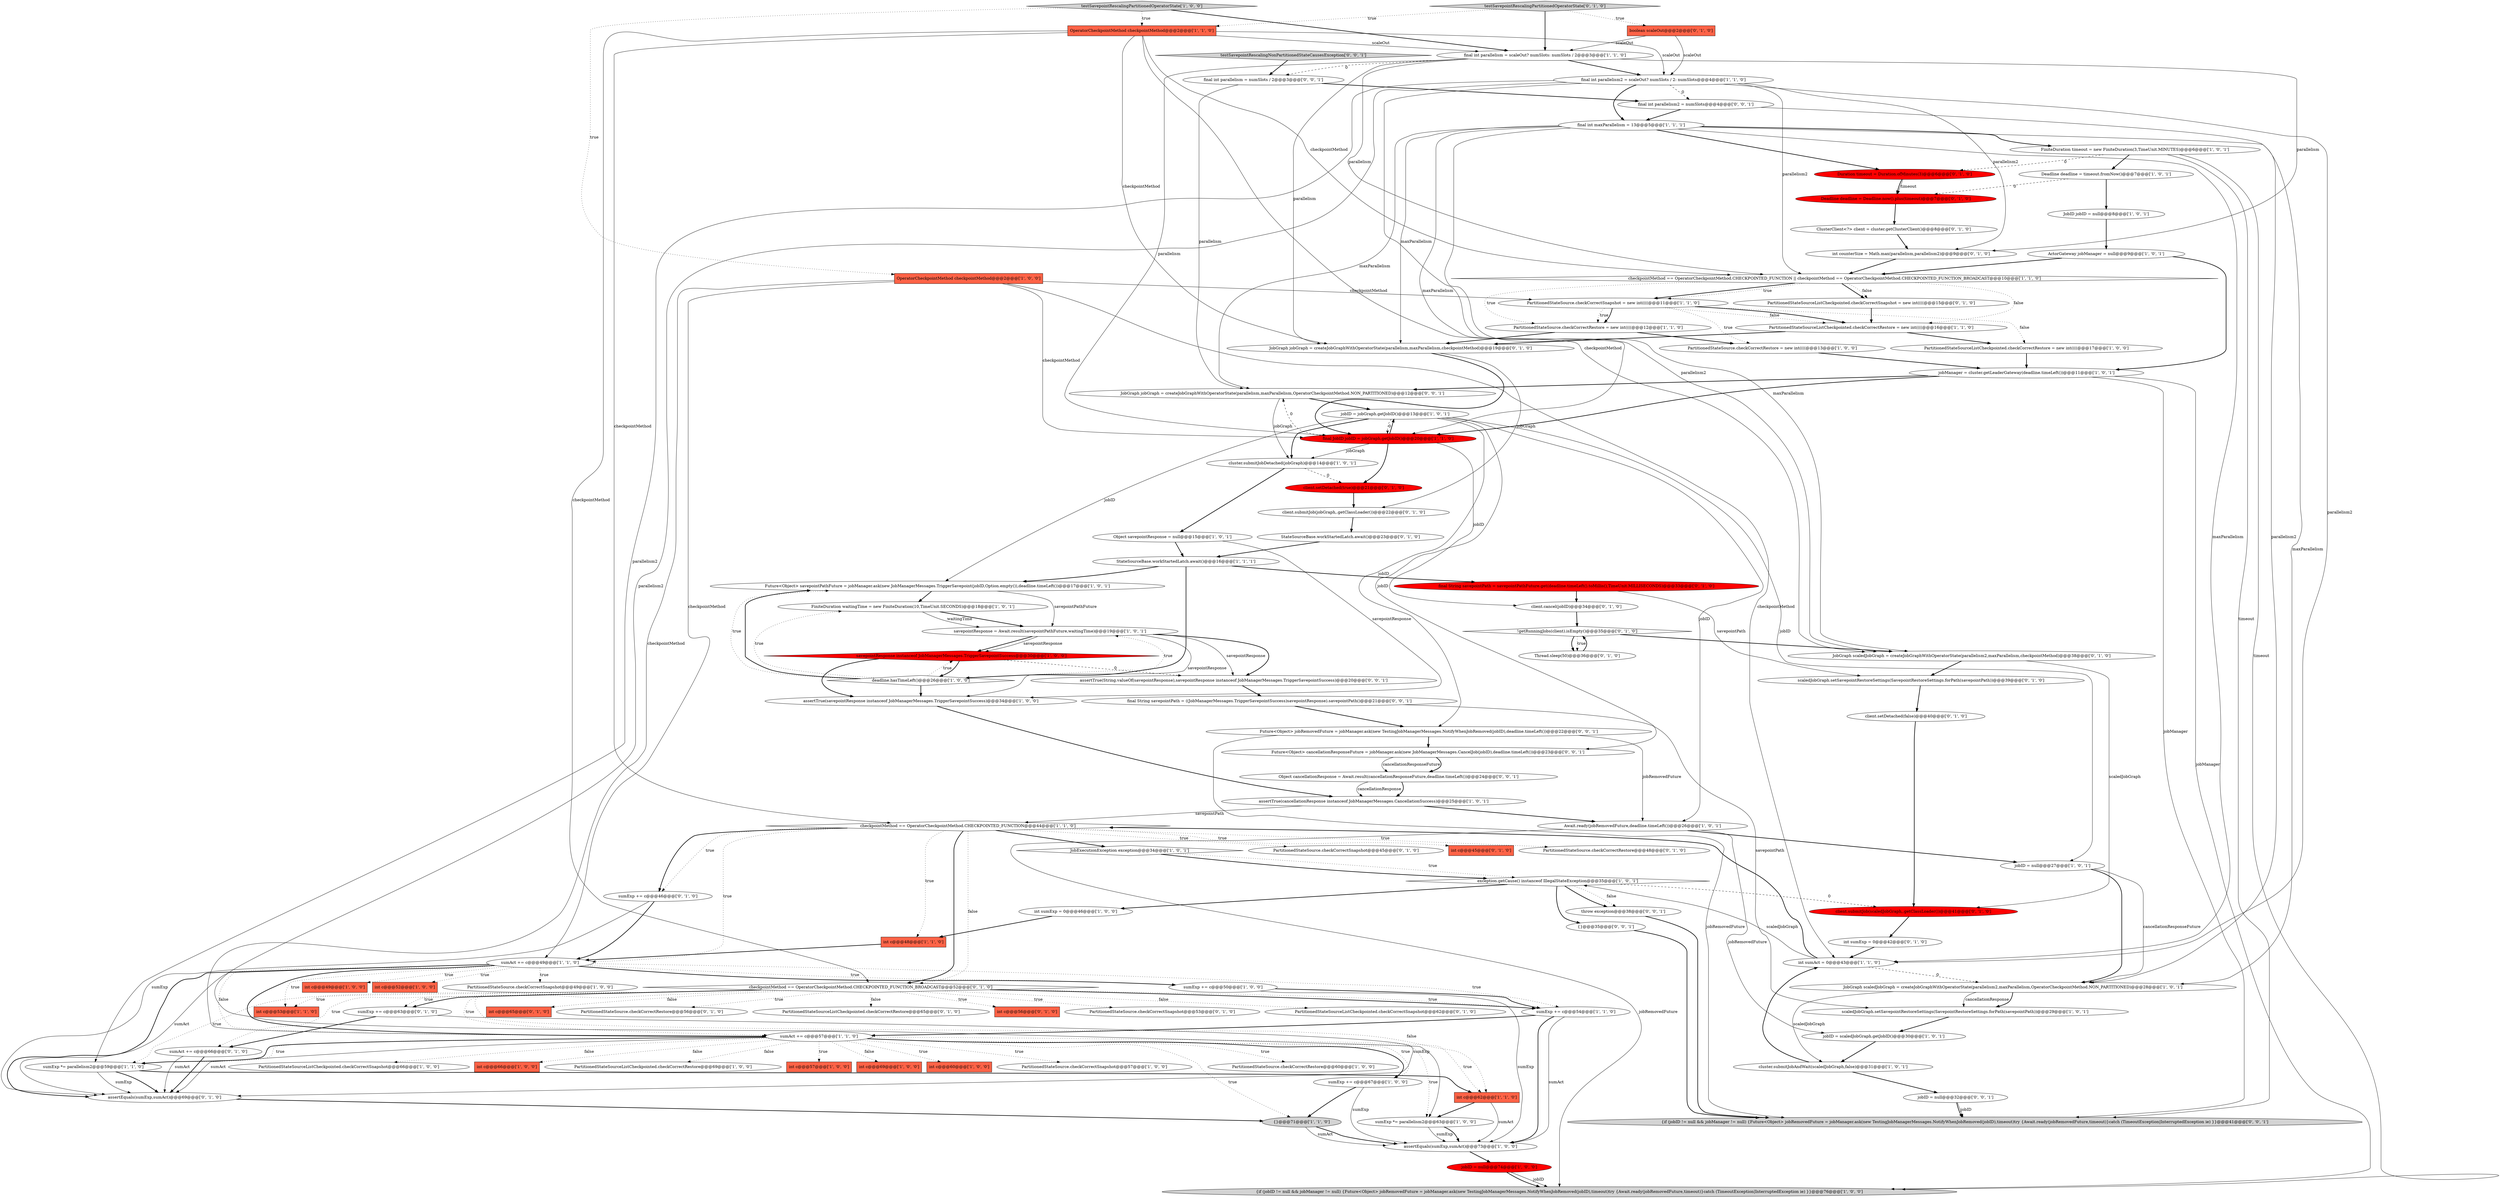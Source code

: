digraph {
4 [style = filled, label = "FiniteDuration timeout = new FiniteDuration(3,TimeUnit.MINUTES)@@@6@@@['1', '0', '1']", fillcolor = white, shape = ellipse image = "AAA0AAABBB1BBB"];
23 [style = filled, label = "Future<Object> savepointPathFuture = jobManager.ask(new JobManagerMessages.TriggerSavepoint(jobID,Option.empty()),deadline.timeLeft())@@@17@@@['1', '0', '1']", fillcolor = white, shape = ellipse image = "AAA0AAABBB1BBB"];
54 [style = filled, label = "PartitionedStateSourceListCheckpointed.checkCorrectRestore = new int((((@@@16@@@['1', '1', '0']", fillcolor = white, shape = ellipse image = "AAA0AAABBB1BBB"];
95 [style = filled, label = "final String savepointPath = savepointPathFuture.get(deadline.timeLeft().toMillis(),TimeUnit.MILLISECONDS)@@@33@@@['0', '1', '0']", fillcolor = red, shape = ellipse image = "AAA1AAABBB2BBB"];
35 [style = filled, label = "{}@@@71@@@['1', '1', '0']", fillcolor = lightgray, shape = ellipse image = "AAA0AAABBB1BBB"];
48 [style = filled, label = "Object savepointResponse = null@@@15@@@['1', '0', '1']", fillcolor = white, shape = ellipse image = "AAA0AAABBB1BBB"];
108 [style = filled, label = "Object cancellationResponse = Await.result(cancellationResponseFuture,deadline.timeLeft())@@@24@@@['0', '0', '1']", fillcolor = white, shape = ellipse image = "AAA0AAABBB3BBB"];
3 [style = filled, label = "PartitionedStateSource.checkCorrectSnapshot@@@57@@@['1', '0', '0']", fillcolor = white, shape = ellipse image = "AAA0AAABBB1BBB"];
22 [style = filled, label = "sumExp += c@@@67@@@['1', '0', '0']", fillcolor = white, shape = ellipse image = "AAA0AAABBB1BBB"];
75 [style = filled, label = "int sumExp = 0@@@42@@@['0', '1', '0']", fillcolor = white, shape = ellipse image = "AAA0AAABBB2BBB"];
44 [style = filled, label = "PartitionedStateSource.checkCorrectRestore@@@60@@@['1', '0', '0']", fillcolor = white, shape = ellipse image = "AAA0AAABBB1BBB"];
53 [style = filled, label = "PartitionedStateSource.checkCorrectSnapshot@@@49@@@['1', '0', '0']", fillcolor = white, shape = ellipse image = "AAA0AAABBB1BBB"];
89 [style = filled, label = "PartitionedStateSource.checkCorrectSnapshot@@@45@@@['0', '1', '0']", fillcolor = white, shape = ellipse image = "AAA0AAABBB2BBB"];
61 [style = filled, label = "final int parallelism2 = scaleOut? numSlots / 2: numSlots@@@4@@@['1', '1', '0']", fillcolor = white, shape = ellipse image = "AAA0AAABBB1BBB"];
63 [style = filled, label = "jobID = null@@@27@@@['1', '0', '1']", fillcolor = white, shape = ellipse image = "AAA0AAABBB1BBB"];
59 [style = filled, label = "PartitionedStateSourceListCheckpointed.checkCorrectSnapshot@@@66@@@['1', '0', '0']", fillcolor = white, shape = ellipse image = "AAA0AAABBB1BBB"];
91 [style = filled, label = "sumAct += c@@@66@@@['0', '1', '0']", fillcolor = white, shape = ellipse image = "AAA0AAABBB2BBB"];
6 [style = filled, label = "sumAct += c@@@49@@@['1', '1', '0']", fillcolor = white, shape = ellipse image = "AAA0AAABBB1BBB"];
45 [style = filled, label = "PartitionedStateSource.checkCorrectRestore = new int((((@@@13@@@['1', '0', '0']", fillcolor = white, shape = ellipse image = "AAA0AAABBB1BBB"];
5 [style = filled, label = "FiniteDuration waitingTime = new FiniteDuration(10,TimeUnit.SECONDS)@@@18@@@['1', '0', '1']", fillcolor = white, shape = ellipse image = "AAA0AAABBB1BBB"];
83 [style = filled, label = "scaledJobGraph.setSavepointRestoreSettings(SavepointRestoreSettings.forPath(savepointPath))@@@39@@@['0', '1', '0']", fillcolor = white, shape = ellipse image = "AAA0AAABBB2BBB"];
98 [style = filled, label = "assertEquals(sumExp,sumAct)@@@69@@@['0', '1', '0']", fillcolor = white, shape = ellipse image = "AAA0AAABBB2BBB"];
47 [style = filled, label = "savepointResponse instanceof JobManagerMessages.TriggerSavepointSuccess@@@30@@@['1', '0', '0']", fillcolor = red, shape = diamond image = "AAA1AAABBB1BBB"];
52 [style = filled, label = "assertEquals(sumExp,sumAct)@@@73@@@['1', '0', '0']", fillcolor = white, shape = ellipse image = "AAA0AAABBB1BBB"];
65 [style = filled, label = "int c@@@45@@@['0', '1', '0']", fillcolor = tomato, shape = box image = "AAA0AAABBB2BBB"];
79 [style = filled, label = "PartitionedStateSource.checkCorrectRestore@@@56@@@['0', '1', '0']", fillcolor = white, shape = ellipse image = "AAA0AAABBB2BBB"];
16 [style = filled, label = "int c@@@49@@@['1', '0', '0']", fillcolor = tomato, shape = box image = "AAA0AAABBB1BBB"];
20 [style = filled, label = "deadline.hasTimeLeft()@@@26@@@['1', '0', '0']", fillcolor = white, shape = diamond image = "AAA0AAABBB1BBB"];
11 [style = filled, label = "JobID jobID = null@@@8@@@['1', '0', '1']", fillcolor = white, shape = ellipse image = "AAA0AAABBB1BBB"];
110 [style = filled, label = "testSavepointRescalingNonPartitionedStateCausesException['0', '0', '1']", fillcolor = lightgray, shape = diamond image = "AAA0AAABBB3BBB"];
38 [style = filled, label = "sumExp += c@@@54@@@['1', '1', '0']", fillcolor = white, shape = ellipse image = "AAA0AAABBB1BBB"];
32 [style = filled, label = "int c@@@66@@@['1', '0', '0']", fillcolor = tomato, shape = box image = "AAA0AAABBB1BBB"];
72 [style = filled, label = "sumExp += c@@@46@@@['0', '1', '0']", fillcolor = white, shape = ellipse image = "AAA0AAABBB2BBB"];
39 [style = filled, label = "savepointResponse = Await.result(savepointPathFuture,waitingTime)@@@19@@@['1', '0', '1']", fillcolor = white, shape = ellipse image = "AAA0AAABBB1BBB"];
101 [style = filled, label = "Future<Object> cancellationResponseFuture = jobManager.ask(new JobManagerMessages.CancelJob(jobID),deadline.timeLeft())@@@23@@@['0', '0', '1']", fillcolor = white, shape = ellipse image = "AAA0AAABBB3BBB"];
10 [style = filled, label = "final int parallelism = scaleOut? numSlots: numSlots / 2@@@3@@@['1', '1', '0']", fillcolor = white, shape = ellipse image = "AAA0AAABBB1BBB"];
46 [style = filled, label = "PartitionedStateSourceListCheckpointed.checkCorrectRestore = new int((((@@@17@@@['1', '0', '0']", fillcolor = white, shape = ellipse image = "AAA0AAABBB1BBB"];
30 [style = filled, label = "PartitionedStateSourceListCheckpointed.checkCorrectRestore@@@69@@@['1', '0', '0']", fillcolor = white, shape = ellipse image = "AAA0AAABBB1BBB"];
42 [style = filled, label = "exception.getCause() instanceof IllegalStateException@@@35@@@['1', '0', '1']", fillcolor = white, shape = diamond image = "AAA0AAABBB1BBB"];
19 [style = filled, label = "Deadline deadline = timeout.fromNow()@@@7@@@['1', '0', '1']", fillcolor = white, shape = ellipse image = "AAA0AAABBB1BBB"];
68 [style = filled, label = "int counterSize = Math.max(parallelism,parallelism2)@@@9@@@['0', '1', '0']", fillcolor = white, shape = ellipse image = "AAA0AAABBB2BBB"];
80 [style = filled, label = "PartitionedStateSourceListCheckpointed.checkCorrectRestore@@@65@@@['0', '1', '0']", fillcolor = white, shape = ellipse image = "AAA0AAABBB2BBB"];
111 [style = filled, label = "assertTrue(String.valueOf(savepointResponse),savepointResponse instanceof JobManagerMessages.TriggerSavepointSuccess)@@@20@@@['0', '0', '1']", fillcolor = white, shape = ellipse image = "AAA0AAABBB3BBB"];
77 [style = filled, label = "JobGraph jobGraph = createJobGraphWithOperatorState(parallelism,maxParallelism,checkpointMethod)@@@19@@@['0', '1', '0']", fillcolor = white, shape = ellipse image = "AAA0AAABBB2BBB"];
49 [style = filled, label = "checkpointMethod == OperatorCheckpointMethod.CHECKPOINTED_FUNCTION || checkpointMethod == OperatorCheckpointMethod.CHECKPOINTED_FUNCTION_BROADCAST@@@10@@@['1', '1', '0']", fillcolor = white, shape = diamond image = "AAA0AAABBB1BBB"];
85 [style = filled, label = "boolean scaleOut@@@2@@@['0', '1', '0']", fillcolor = tomato, shape = box image = "AAA0AAABBB2BBB"];
28 [style = filled, label = "sumExp += c@@@50@@@['1', '0', '0']", fillcolor = white, shape = ellipse image = "AAA0AAABBB1BBB"];
12 [style = filled, label = "final int maxParallelism = 13@@@5@@@['1', '1', '1']", fillcolor = white, shape = ellipse image = "AAA0AAABBB1BBB"];
62 [style = filled, label = "int sumExp = 0@@@46@@@['1', '0', '0']", fillcolor = white, shape = ellipse image = "AAA0AAABBB1BBB"];
87 [style = filled, label = "int c@@@56@@@['0', '1', '0']", fillcolor = tomato, shape = box image = "AAA0AAABBB2BBB"];
21 [style = filled, label = "int c@@@62@@@['1', '1', '0']", fillcolor = tomato, shape = box image = "AAA0AAABBB1BBB"];
27 [style = filled, label = "int c@@@57@@@['1', '0', '0']", fillcolor = tomato, shape = box image = "AAA0AAABBB1BBB"];
74 [style = filled, label = "PartitionedStateSource.checkCorrectSnapshot@@@53@@@['0', '1', '0']", fillcolor = white, shape = ellipse image = "AAA0AAABBB2BBB"];
24 [style = filled, label = "int c@@@69@@@['1', '0', '0']", fillcolor = tomato, shape = box image = "AAA0AAABBB1BBB"];
90 [style = filled, label = "client.setDetached(true)@@@21@@@['0', '1', '0']", fillcolor = red, shape = ellipse image = "AAA1AAABBB2BBB"];
9 [style = filled, label = "checkpointMethod == OperatorCheckpointMethod.CHECKPOINTED_FUNCTION@@@44@@@['1', '1', '0']", fillcolor = white, shape = diamond image = "AAA0AAABBB1BBB"];
97 [style = filled, label = "Deadline deadline = Deadline.now().plus(timeout)@@@7@@@['0', '1', '0']", fillcolor = red, shape = ellipse image = "AAA1AAABBB2BBB"];
96 [style = filled, label = "Thread.sleep(50)@@@36@@@['0', '1', '0']", fillcolor = white, shape = ellipse image = "AAA0AAABBB2BBB"];
2 [style = filled, label = "cluster.submitJobDetached(jobGraph)@@@14@@@['1', '0', '1']", fillcolor = white, shape = ellipse image = "AAA0AAABBB1BBB"];
51 [style = filled, label = "sumExp *= parallelism2@@@59@@@['1', '1', '0']", fillcolor = white, shape = ellipse image = "AAA0AAABBB1BBB"];
26 [style = filled, label = "JobExecutionException exception@@@34@@@['1', '0', '1']", fillcolor = white, shape = diamond image = "AAA0AAABBB1BBB"];
60 [style = filled, label = "jobManager = cluster.getLeaderGateway(deadline.timeLeft())@@@11@@@['1', '0', '1']", fillcolor = white, shape = ellipse image = "AAA0AAABBB1BBB"];
7 [style = filled, label = "Await.ready(jobRemovedFuture,deadline.timeLeft())@@@26@@@['1', '0', '1']", fillcolor = white, shape = ellipse image = "AAA0AAABBB1BBB"];
29 [style = filled, label = "assertTrue(savepointResponse instanceof JobManagerMessages.TriggerSavepointSuccess)@@@34@@@['1', '0', '0']", fillcolor = white, shape = ellipse image = "AAA0AAABBB1BBB"];
64 [style = filled, label = "scaledJobGraph.setSavepointRestoreSettings(SavepointRestoreSettings.forPath(savepointPath))@@@29@@@['1', '0', '1']", fillcolor = white, shape = ellipse image = "AAA0AAABBB1BBB"];
94 [style = filled, label = "Duration timeout = Duration.ofMinutes(3)@@@6@@@['0', '1', '0']", fillcolor = red, shape = ellipse image = "AAA1AAABBB2BBB"];
109 [style = filled, label = "{if (jobID != null && jobManager != null) {Future<Object> jobRemovedFuture = jobManager.ask(new TestingJobManagerMessages.NotifyWhenJobRemoved(jobID),timeout)try {Await.ready(jobRemovedFuture,timeout)}catch (TimeoutException|InterruptedException ie) }}@@@41@@@['0', '0', '1']", fillcolor = lightgray, shape = ellipse image = "AAA0AAABBB3BBB"];
0 [style = filled, label = "PartitionedStateSource.checkCorrectRestore = new int((((@@@12@@@['1', '1', '0']", fillcolor = white, shape = ellipse image = "AAA0AAABBB1BBB"];
88 [style = filled, label = "PartitionedStateSourceListCheckpointed.checkCorrectSnapshot@@@62@@@['0', '1', '0']", fillcolor = white, shape = ellipse image = "AAA0AAABBB2BBB"];
104 [style = filled, label = "JobGraph jobGraph = createJobGraphWithOperatorState(parallelism,maxParallelism,OperatorCheckpointMethod.NON_PARTITIONED)@@@12@@@['0', '0', '1']", fillcolor = white, shape = ellipse image = "AAA0AAABBB3BBB"];
78 [style = filled, label = "PartitionedStateSource.checkCorrectRestore@@@48@@@['0', '1', '0']", fillcolor = white, shape = ellipse image = "AAA0AAABBB2BBB"];
86 [style = filled, label = "client.setDetached(false)@@@40@@@['0', '1', '0']", fillcolor = white, shape = ellipse image = "AAA0AAABBB2BBB"];
66 [style = filled, label = "testSavepointRescalingPartitionedOperatorState['0', '1', '0']", fillcolor = lightgray, shape = diamond image = "AAA0AAABBB2BBB"];
92 [style = filled, label = "JobGraph scaledJobGraph = createJobGraphWithOperatorState(parallelism2,maxParallelism,checkpointMethod)@@@38@@@['0', '1', '0']", fillcolor = white, shape = ellipse image = "AAA0AAABBB2BBB"];
69 [style = filled, label = "!getRunningJobs(client).isEmpty()@@@35@@@['0', '1', '0']", fillcolor = white, shape = diamond image = "AAA0AAABBB2BBB"];
93 [style = filled, label = "client.cancel(jobID)@@@34@@@['0', '1', '0']", fillcolor = white, shape = ellipse image = "AAA0AAABBB2BBB"];
40 [style = filled, label = "JobGraph scaledJobGraph = createJobGraphWithOperatorState(parallelism2,maxParallelism,OperatorCheckpointMethod.NON_PARTITIONED)@@@28@@@['1', '0', '1']", fillcolor = white, shape = ellipse image = "AAA0AAABBB1BBB"];
103 [style = filled, label = "jobID = null@@@32@@@['0', '0', '1']", fillcolor = white, shape = ellipse image = "AAA0AAABBB3BBB"];
43 [style = filled, label = "jobID = scaledJobGraph.getJobID()@@@30@@@['1', '0', '1']", fillcolor = white, shape = ellipse image = "AAA0AAABBB1BBB"];
15 [style = filled, label = "final JobID jobID = jobGraph.getJobID()@@@20@@@['1', '1', '0']", fillcolor = red, shape = ellipse image = "AAA1AAABBB1BBB"];
99 [style = filled, label = "{}@@@35@@@['0', '0', '1']", fillcolor = white, shape = ellipse image = "AAA0AAABBB3BBB"];
71 [style = filled, label = "client.submitJob(scaledJobGraph,.getClassLoader())@@@41@@@['0', '1', '0']", fillcolor = red, shape = ellipse image = "AAA1AAABBB2BBB"];
57 [style = filled, label = "testSavepointRescalingPartitionedOperatorState['1', '0', '0']", fillcolor = lightgray, shape = diamond image = "AAA0AAABBB1BBB"];
100 [style = filled, label = "throw exception@@@38@@@['0', '0', '1']", fillcolor = white, shape = ellipse image = "AAA0AAABBB3BBB"];
1 [style = filled, label = "PartitionedStateSource.checkCorrectSnapshot = new int((((@@@11@@@['1', '1', '0']", fillcolor = white, shape = ellipse image = "AAA0AAABBB1BBB"];
37 [style = filled, label = "int c@@@53@@@['1', '1', '0']", fillcolor = tomato, shape = box image = "AAA0AAABBB1BBB"];
8 [style = filled, label = "cluster.submitJobAndWait(scaledJobGraph,false)@@@31@@@['1', '0', '1']", fillcolor = white, shape = ellipse image = "AAA0AAABBB1BBB"];
70 [style = filled, label = "checkpointMethod == OperatorCheckpointMethod.CHECKPOINTED_FUNCTION_BROADCAST@@@52@@@['0', '1', '0']", fillcolor = white, shape = diamond image = "AAA0AAABBB2BBB"];
102 [style = filled, label = "final int parallelism2 = numSlots@@@4@@@['0', '0', '1']", fillcolor = white, shape = ellipse image = "AAA0AAABBB3BBB"];
82 [style = filled, label = "client.submitJob(jobGraph,.getClassLoader())@@@22@@@['0', '1', '0']", fillcolor = white, shape = ellipse image = "AAA0AAABBB2BBB"];
18 [style = filled, label = "jobID = jobGraph.getJobID()@@@13@@@['1', '0', '1']", fillcolor = white, shape = ellipse image = "AAA0AAABBB1BBB"];
73 [style = filled, label = "int c@@@65@@@['0', '1', '0']", fillcolor = tomato, shape = box image = "AAA0AAABBB2BBB"];
25 [style = filled, label = "int sumAct = 0@@@43@@@['1', '1', '0']", fillcolor = white, shape = ellipse image = "AAA0AAABBB1BBB"];
76 [style = filled, label = "sumExp += c@@@63@@@['0', '1', '0']", fillcolor = white, shape = ellipse image = "AAA0AAABBB2BBB"];
14 [style = filled, label = "sumExp *= parallelism2@@@63@@@['1', '0', '0']", fillcolor = white, shape = ellipse image = "AAA0AAABBB1BBB"];
56 [style = filled, label = "int c@@@48@@@['1', '1', '0']", fillcolor = tomato, shape = box image = "AAA0AAABBB1BBB"];
50 [style = filled, label = "{if (jobID != null && jobManager != null) {Future<Object> jobRemovedFuture = jobManager.ask(new TestingJobManagerMessages.NotifyWhenJobRemoved(jobID),timeout)try {Await.ready(jobRemovedFuture,timeout)}catch (TimeoutException|InterruptedException ie) }}@@@76@@@['1', '0', '0']", fillcolor = lightgray, shape = ellipse image = "AAA0AAABBB1BBB"];
106 [style = filled, label = "final String savepointPath = ((JobManagerMessages.TriggerSavepointSuccess)savepointResponse).savepointPath()@@@21@@@['0', '0', '1']", fillcolor = white, shape = ellipse image = "AAA0AAABBB3BBB"];
31 [style = filled, label = "ActorGateway jobManager = null@@@9@@@['1', '0', '1']", fillcolor = white, shape = ellipse image = "AAA0AAABBB1BBB"];
105 [style = filled, label = "final int parallelism = numSlots / 2@@@3@@@['0', '0', '1']", fillcolor = white, shape = ellipse image = "AAA0AAABBB3BBB"];
41 [style = filled, label = "OperatorCheckpointMethod checkpointMethod@@@2@@@['1', '1', '0']", fillcolor = tomato, shape = box image = "AAA0AAABBB1BBB"];
33 [style = filled, label = "OperatorCheckpointMethod checkpointMethod@@@2@@@['1', '0', '0']", fillcolor = tomato, shape = box image = "AAA0AAABBB1BBB"];
84 [style = filled, label = "PartitionedStateSourceListCheckpointed.checkCorrectSnapshot = new int((((@@@15@@@['0', '1', '0']", fillcolor = white, shape = ellipse image = "AAA0AAABBB2BBB"];
34 [style = filled, label = "int c@@@52@@@['1', '0', '0']", fillcolor = tomato, shape = box image = "AAA0AAABBB1BBB"];
36 [style = filled, label = "StateSourceBase.workStartedLatch.await()@@@16@@@['1', '1', '1']", fillcolor = white, shape = ellipse image = "AAA0AAABBB1BBB"];
107 [style = filled, label = "Future<Object> jobRemovedFuture = jobManager.ask(new TestingJobManagerMessages.NotifyWhenJobRemoved(jobID),deadline.timeLeft())@@@22@@@['0', '0', '1']", fillcolor = white, shape = ellipse image = "AAA0AAABBB3BBB"];
58 [style = filled, label = "assertTrue(cancellationResponse instanceof JobManagerMessages.CancellationSuccess)@@@25@@@['1', '0', '1']", fillcolor = white, shape = ellipse image = "AAA0AAABBB1BBB"];
17 [style = filled, label = "jobID = null@@@74@@@['1', '0', '0']", fillcolor = red, shape = ellipse image = "AAA1AAABBB1BBB"];
81 [style = filled, label = "ClusterClient<?> client = cluster.getClusterClient()@@@8@@@['0', '1', '0']", fillcolor = white, shape = ellipse image = "AAA0AAABBB2BBB"];
13 [style = filled, label = "sumAct += c@@@57@@@['1', '1', '0']", fillcolor = white, shape = ellipse image = "AAA0AAABBB1BBB"];
67 [style = filled, label = "StateSourceBase.workStartedLatch.await()@@@23@@@['0', '1', '0']", fillcolor = white, shape = ellipse image = "AAA0AAABBB2BBB"];
55 [style = filled, label = "int c@@@60@@@['1', '0', '0']", fillcolor = tomato, shape = box image = "AAA0AAABBB1BBB"];
12->15 [style = solid, label="maxParallelism"];
6->13 [style = dotted, label="false"];
33->25 [style = solid, label="checkpointMethod"];
10->15 [style = solid, label="parallelism"];
0->77 [style = bold, label=""];
1->46 [style = dotted, label="false"];
108->58 [style = bold, label=""];
107->109 [style = solid, label="jobRemovedFuture"];
13->27 [style = dotted, label="true"];
13->98 [style = solid, label="sumAct"];
38->52 [style = bold, label=""];
105->104 [style = solid, label="parallelism"];
102->40 [style = solid, label="parallelism2"];
13->51 [style = dotted, label="true"];
61->102 [style = dashed, label="0"];
28->38 [style = bold, label=""];
18->63 [style = solid, label="jobID"];
94->97 [style = solid, label="timeout"];
93->69 [style = bold, label=""];
70->38 [style = bold, label=""];
33->15 [style = solid, label="checkpointMethod"];
12->92 [style = solid, label="maxParallelism"];
19->11 [style = bold, label=""];
68->49 [style = bold, label=""];
61->12 [style = bold, label=""];
69->96 [style = bold, label=""];
12->94 [style = bold, label=""];
18->23 [style = solid, label="jobID"];
41->70 [style = solid, label="checkpointMethod"];
10->68 [style = solid, label="parallelism"];
23->39 [style = solid, label="savepointPathFuture"];
36->20 [style = bold, label=""];
48->29 [style = solid, label="savepointResponse"];
77->82 [style = solid, label="jobGraph"];
111->106 [style = bold, label=""];
70->80 [style = dotted, label="false"];
13->35 [style = dotted, label="true"];
22->52 [style = solid, label="sumExp"];
60->109 [style = solid, label="jobManager"];
39->111 [style = solid, label="savepointResponse"];
9->70 [style = bold, label=""];
9->26 [style = bold, label=""];
13->51 [style = bold, label=""];
107->101 [style = bold, label=""];
100->109 [style = bold, label=""];
6->38 [style = dotted, label="true"];
15->90 [style = bold, label=""];
66->85 [style = dotted, label="true"];
82->67 [style = bold, label=""];
4->94 [style = dashed, label="0"];
8->103 [style = bold, label=""];
1->54 [style = dotted, label="false"];
13->21 [style = dotted, label="true"];
49->54 [style = dotted, label="false"];
91->98 [style = bold, label=""];
102->12 [style = bold, label=""];
14->52 [style = solid, label="sumExp"];
7->43 [style = solid, label="jobRemovedFuture"];
41->9 [style = solid, label="checkpointMethod"];
43->8 [style = bold, label=""];
31->60 [style = bold, label=""];
104->18 [style = bold, label=""];
15->104 [style = dashed, label="0"];
15->93 [style = solid, label="jobID"];
66->10 [style = bold, label=""];
69->92 [style = bold, label=""];
9->89 [style = dotted, label="true"];
39->47 [style = bold, label=""];
13->22 [style = bold, label=""];
1->0 [style = dotted, label="true"];
57->41 [style = dotted, label="true"];
64->43 [style = bold, label=""];
39->29 [style = solid, label="savepointResponse"];
83->86 [style = bold, label=""];
62->56 [style = bold, label=""];
42->100 [style = bold, label=""];
13->44 [style = dotted, label="true"];
26->42 [style = bold, label=""];
1->45 [style = dotted, label="true"];
98->35 [style = bold, label=""];
28->52 [style = solid, label="sumExp"];
10->61 [style = bold, label=""];
35->52 [style = solid, label="sumAct"];
17->50 [style = solid, label="jobID"];
41->49 [style = solid, label="checkpointMethod"];
41->92 [style = solid, label="checkpointMethod"];
5->39 [style = bold, label=""];
13->3 [style = dotted, label="true"];
13->30 [style = dotted, label="false"];
42->100 [style = dotted, label="false"];
110->105 [style = bold, label=""];
54->46 [style = bold, label=""];
94->97 [style = bold, label=""];
70->51 [style = dotted, label="true"];
12->40 [style = solid, label="maxParallelism"];
51->21 [style = bold, label=""];
57->33 [style = dotted, label="true"];
4->19 [style = bold, label=""];
6->98 [style = bold, label=""];
54->77 [style = bold, label=""];
6->37 [style = dotted, label="true"];
69->96 [style = dotted, label="true"];
25->40 [style = dashed, label="0"];
61->25 [style = solid, label="parallelism2"];
99->109 [style = bold, label=""];
1->0 [style = bold, label=""];
60->104 [style = bold, label=""];
10->49 [style = solid, label="parallelism"];
20->47 [style = dotted, label="true"];
13->32 [style = dotted, label="false"];
71->75 [style = bold, label=""];
51->98 [style = solid, label="sumExp"];
35->52 [style = bold, label=""];
106->107 [style = bold, label=""];
2->90 [style = dashed, label="0"];
46->60 [style = bold, label=""];
86->71 [style = bold, label=""];
40->64 [style = solid, label="cancellationResponse"];
77->15 [style = bold, label=""];
20->5 [style = dotted, label="true"];
39->47 [style = solid, label="savepointResponse"];
70->21 [style = dotted, label="false"];
13->55 [style = dotted, label="true"];
5->39 [style = solid, label="waitingTime"];
49->1 [style = bold, label=""];
20->23 [style = bold, label=""];
13->22 [style = dotted, label="true"];
63->40 [style = bold, label=""];
81->68 [style = bold, label=""];
95->93 [style = bold, label=""];
42->99 [style = bold, label=""];
9->72 [style = bold, label=""];
61->14 [style = solid, label="parallelism2"];
14->52 [style = bold, label=""];
90->82 [style = bold, label=""];
12->104 [style = solid, label="maxParallelism"];
18->101 [style = solid, label="jobID"];
39->111 [style = bold, label=""];
49->1 [style = dotted, label="true"];
70->37 [style = dotted, label="true"];
45->60 [style = bold, label=""];
33->6 [style = solid, label="checkpointMethod"];
9->72 [style = dotted, label="true"];
70->73 [style = dotted, label="false"];
41->61 [style = solid, label="scaleOut"];
7->63 [style = bold, label=""];
95->83 [style = solid, label="savepointPath"];
4->50 [style = solid, label="timeout"];
2->48 [style = bold, label=""];
56->6 [style = bold, label=""];
13->59 [style = dotted, label="false"];
70->13 [style = dotted, label="true"];
41->77 [style = solid, label="checkpointMethod"];
6->98 [style = solid, label="sumAct"];
12->25 [style = solid, label="maxParallelism"];
104->2 [style = solid, label="jobGraph"];
42->71 [style = dashed, label="0"];
38->52 [style = solid, label="sumAct"];
23->5 [style = bold, label=""];
26->42 [style = dotted, label="true"];
0->45 [style = bold, label=""];
58->9 [style = solid, label="savepointPath"];
33->13 [style = solid, label="checkpointMethod"];
25->9 [style = bold, label=""];
61->49 [style = solid, label="parallelism2"];
31->49 [style = bold, label=""];
72->98 [style = solid, label="sumExp"];
70->76 [style = bold, label=""];
76->91 [style = bold, label=""];
97->81 [style = bold, label=""];
20->39 [style = dotted, label="true"];
70->38 [style = dotted, label="true"];
19->97 [style = dashed, label="0"];
4->109 [style = solid, label="timeout"];
49->84 [style = bold, label=""];
85->61 [style = solid, label="scaleOut"];
92->83 [style = bold, label=""];
47->29 [style = bold, label=""];
11->31 [style = bold, label=""];
103->109 [style = solid, label="jobID"];
49->84 [style = dotted, label="false"];
58->7 [style = bold, label=""];
61->68 [style = solid, label="parallelism2"];
17->50 [style = bold, label=""];
70->88 [style = dotted, label="false"];
6->13 [style = bold, label=""];
1->54 [style = bold, label=""];
84->54 [style = bold, label=""];
20->23 [style = dotted, label="true"];
51->98 [style = bold, label=""];
60->50 [style = solid, label="jobManager"];
75->25 [style = bold, label=""];
21->52 [style = solid, label="sumAct"];
18->7 [style = solid, label="jobID"];
40->8 [style = solid, label="scaledJobGraph"];
42->62 [style = bold, label=""];
41->10 [style = solid, label="scaleOut"];
76->98 [style = solid, label="sumExp"];
22->35 [style = bold, label=""];
13->14 [style = dotted, label="true"];
85->10 [style = solid, label="scaleOut"];
21->14 [style = bold, label=""];
105->102 [style = bold, label=""];
70->91 [style = dotted, label="true"];
6->53 [style = dotted, label="true"];
18->107 [style = solid, label="jobID"];
48->36 [style = bold, label=""];
101->108 [style = solid, label="cancellationResponseFuture"];
10->105 [style = dashed, label="0"];
20->29 [style = bold, label=""];
61->92 [style = solid, label="parallelism2"];
29->58 [style = bold, label=""];
63->40 [style = solid, label="cancellationResponseFuture"];
13->24 [style = dotted, label="false"];
18->15 [style = dashed, label="0"];
61->51 [style = solid, label="parallelism2"];
40->64 [style = bold, label=""];
9->65 [style = dotted, label="true"];
60->15 [style = bold, label=""];
70->76 [style = dotted, label="true"];
72->6 [style = bold, label=""];
66->41 [style = dotted, label="true"];
18->2 [style = bold, label=""];
9->6 [style = dotted, label="true"];
15->18 [style = bold, label=""];
52->17 [style = bold, label=""];
108->58 [style = solid, label="cancellationResponse"];
6->28 [style = dotted, label="true"];
107->7 [style = solid, label="jobRemovedFuture"];
25->42 [style = solid, label="scaledJobGraph"];
9->70 [style = dotted, label="false"];
9->56 [style = dotted, label="true"];
9->78 [style = dotted, label="true"];
47->111 [style = dashed, label="0"];
36->23 [style = bold, label=""];
92->71 [style = solid, label="scaledJobGraph"];
12->4 [style = bold, label=""];
70->87 [style = dotted, label="true"];
33->1 [style = solid, label="checkpointMethod"];
103->109 [style = bold, label=""];
106->64 [style = solid, label="savepointPath"];
47->20 [style = bold, label=""];
70->74 [style = dotted, label="true"];
6->34 [style = dotted, label="true"];
67->36 [style = bold, label=""];
101->108 [style = bold, label=""];
36->95 [style = bold, label=""];
10->77 [style = solid, label="parallelism"];
15->2 [style = solid, label="jobGraph"];
57->10 [style = bold, label=""];
91->98 [style = solid, label="sumAct"];
38->13 [style = bold, label=""];
49->0 [style = dotted, label="true"];
8->25 [style = bold, label=""];
7->50 [style = solid, label="jobRemovedFuture"];
96->69 [style = bold, label=""];
12->77 [style = solid, label="maxParallelism"];
6->16 [style = dotted, label="true"];
6->28 [style = bold, label=""];
70->79 [style = dotted, label="true"];
}

